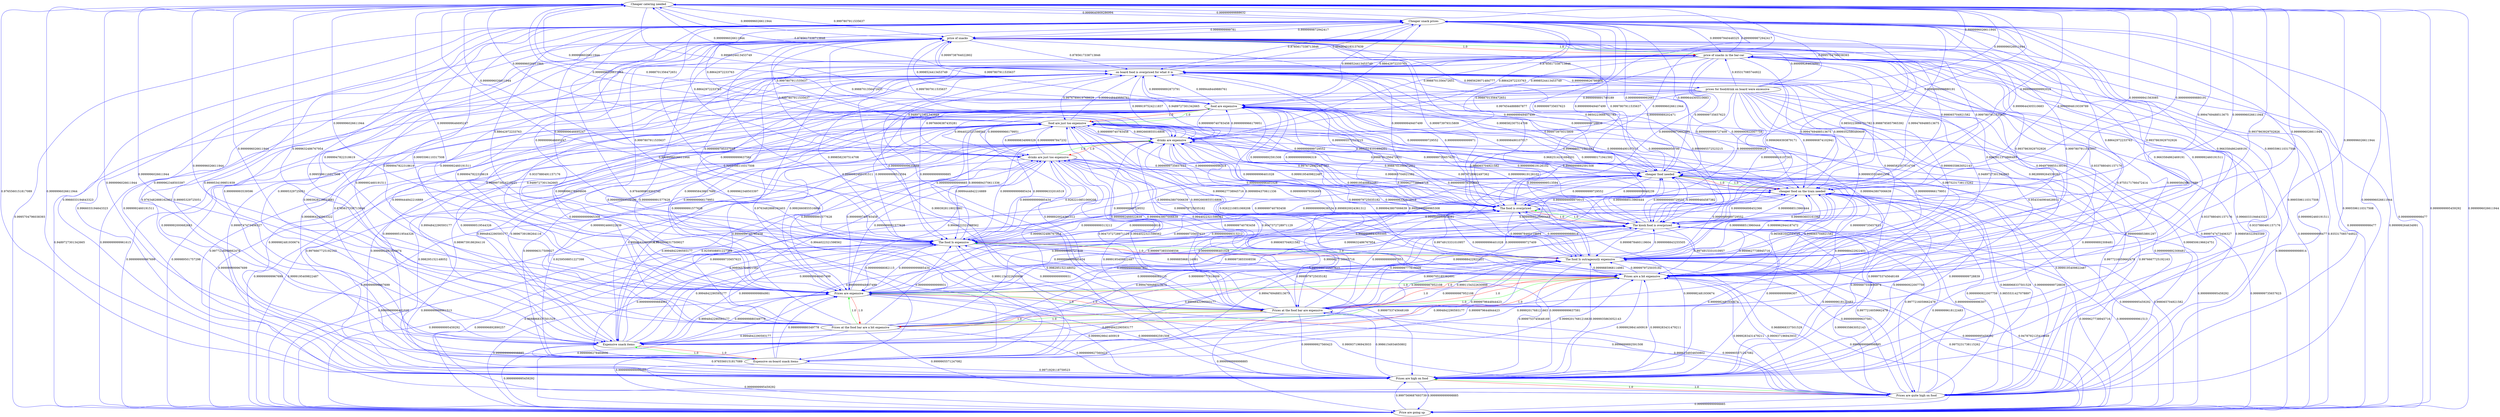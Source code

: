 digraph rawGraph {
"Cheaper catering needed";"Cheaper snack prices";"Expensive on-board snack items";"Expensive snack items";"Price are going up";"Prices are quite high on food";"Prices are high on food";"Prices at the food bar are a bit expensive";"Prices at the food bar are expensive";"Prices are expensive";"Prices are a bit expensive";"The food Is outrageously expensive";"The food Is expensive";"The kiosk food is overpriced";"The food is overpriced";"cheaper food on the train needed";"cheaper food needed";"drinks are just too expensive";"drinks are expensive";"food are just too expensive";"food are expensive";"on board food is overpriced for what it is";"price of snacks in the bar-car";"price of snacks";"prices for food/drink on board were excessive";"Cheaper catering needed" -> "Cheaper snack prices" [label=0.9999640909286994] [color=blue]
"Cheaper snack prices" -> "Cheaper catering needed" [label=0.999999999888632] [color=blue]
"Expensive on-board snack items" -> "Expensive snack items" [label=1.0] [color=green]
"Expensive snack items" -> "Expensive on-board snack items" [label=1.0] [color=red]
"Cheaper snack prices" -> "Expensive on-board snack items" [label=0.9764089819303742] [color=blue]
"Cheaper snack prices" -> "Expensive snack items" [label=0.9999534199851939] [color=blue]
"Expensive on-board snack items" -> "Cheaper catering needed" [label=0.9999996026611944] [color=blue]
"Expensive on-board snack items" -> "Cheaper snack prices" [label=0.9999962348503397] [color=blue]
"Expensive snack items" -> "Cheaper catering needed" [label=0.9999996026611944] [color=blue]
"Expensive snack items" -> "Cheaper snack prices" [label=0.9999962348503397] [color=blue]
"Cheaper catering needed" -> "Price are going up" [label=0.9999999995459292] [color=blue]
"Cheaper snack prices" -> "Price are going up" [label=0.999999999998477] [color=blue]
"Expensive on-board snack items" -> "Price are going up" [label=0.9999999995459292] [color=blue]
"Expensive snack items" -> "Price are going up" [label=0.9999999995459292] [color=blue]
"Price are going up" -> "Cheaper catering needed" [label=0.9999996026611944] [color=blue]
"Price are going up" -> "Cheaper snack prices" [label=0.9995704796038393] [color=blue]
"Prices are quite high on food" -> "Prices are high on food" [label=1.0] [color=green]
"Prices are high on food" -> "Prices are quite high on food" [label=1.0] [color=red]
"Cheaper catering needed" -> "Prices are high on food" [label=0.9765560151817089] [color=blue]
"Cheaper snack prices" -> "Prices are high on food" [label=0.9966033194643323] [color=blue]
"Expensive on-board snack items" -> "Prices are high on food" [label=0.9971929118759523] [color=blue]
"Expensive snack items" -> "Prices are high on food" [label=0.9765560151817089] [color=blue]
"Price are going up" -> "Prices are high on food" [label=0.9997569687693739] [color=blue]
"Prices are quite high on food" -> "Cheaper catering needed" [label=0.9999996026611944] [color=blue]
"Prices are quite high on food" -> "Cheaper snack prices" [label=0.9995596110317508] [color=blue]
"Prices are quite high on food" -> "Price are going up" [label=0.9999999999998885] [color=blue]
"Prices are high on food" -> "Cheaper catering needed" [label=0.9999996026611944] [color=blue]
"Prices are high on food" -> "Cheaper snack prices" [label=0.9995596110317508] [color=blue]
"Prices are high on food" -> "Price are going up" [label=0.9999999999998885] [color=blue]
"Prices at the food bar are a bit expensive" -> "Prices at the food bar are expensive" [label=1.0] [color=green]
"Prices at the food bar are expensive" -> "Prices are expensive" [label=1.0] [color=green]
"Prices at the food bar are a bit expensive" -> "Prices are a bit expensive" [label=1.0] [color=green]
"Prices are a bit expensive" -> "Prices are expensive" [label=1.0] [color=green]
"Prices at the food bar are a bit expensive" -> "Prices are expensive" [label=1.0] [color=green]
"Prices at the food bar are expensive" -> "Prices at the food bar are a bit expensive" [label=1.0] [color=red]
"Prices at the food bar are expensive" -> "Prices are a bit expensive" [label=1.0] [color=red]
"Prices are expensive" -> "Prices at the food bar are a bit expensive" [label=1.0] [color=red]
"Prices are expensive" -> "Prices at the food bar are expensive" [label=1.0] [color=red]
"Prices are expensive" -> "Prices are a bit expensive" [label=1.0] [color=red]
"Prices are a bit expensive" -> "Prices at the food bar are a bit expensive" [label=1.0] [color=red]
"Prices are a bit expensive" -> "Prices at the food bar are expensive" [label=1.0] [color=red]
"Cheaper catering needed" -> "Prices are expensive" [label=0.9999632486767954] [color=blue]
"Cheaper snack prices" -> "Prices are expensive" [label=0.9999947822318619] [color=blue]
"Cheaper snack prices" -> "Prices are a bit expensive" [label=0.9663584862469191] [color=blue]
"Expensive on-board snack items" -> "Prices are expensive" [label=0.9999999880349778] [color=blue]
"Expensive on-board snack items" -> "Prices are a bit expensive" [label=0.9999201768121663] [color=blue]
"Expensive snack items" -> "Prices are expensive" [label=0.9999999880349778] [color=blue]
"Expensive snack items" -> "Prices are a bit expensive" [label=0.9999201768121663] [color=blue]
"Price are going up" -> "Prices are expensive" [label=0.9999996278464606] [color=blue]
"Price are going up" -> "Prices are a bit expensive" [label=0.9975231738115262] [color=blue]
"Prices are quite high on food" -> "Prices at the food bar are expensive" [label=0.9986154934650802] [color=blue]
"Prices are quite high on food" -> "Prices are expensive" [label=0.9999999892591508] [color=blue]
"Prices are quite high on food" -> "Prices are a bit expensive" [label=0.9999283431479211] [color=blue]
"Prices are high on food" -> "Prices at the food bar are expensive" [label=0.9986154934650802] [color=blue]
"Prices are high on food" -> "Prices are expensive" [label=0.9999999892591508] [color=blue]
"Prices are high on food" -> "Prices are a bit expensive" [label=0.9999283431479211] [color=blue]
"Prices at the food bar are a bit expensive" -> "Cheaper catering needed" [label=0.9999996026611944] [color=blue]
"Prices at the food bar are a bit expensive" -> "Cheaper snack prices" [label=0.9995596110317508] [color=blue]
"Prices at the food bar are a bit expensive" -> "Expensive snack items" [label=0.9994842290593177] [color=blue]
"Prices at the food bar are a bit expensive" -> "Price are going up" [label=0.9999999999998885] [color=blue]
"Prices at the food bar are a bit expensive" -> "Prices are quite high on food" [label=0.9999905571247082] [color=blue]
"Prices at the food bar are a bit expensive" -> "Prices are high on food" [label=0.9999999927560423] [color=blue]
"Prices at the food bar are expensive" -> "Cheaper catering needed" [label=0.9999996026611944] [color=blue]
"Prices at the food bar are expensive" -> "Cheaper snack prices" [label=0.9995596110317508] [color=blue]
"Prices at the food bar are expensive" -> "Expensive snack items" [label=0.9994842290593177] [color=blue]
"Prices at the food bar are expensive" -> "Price are going up" [label=0.9999999999998885] [color=blue]
"Prices at the food bar are expensive" -> "Prices are quite high on food" [label=0.9999905571247082] [color=blue]
"Prices at the food bar are expensive" -> "Prices are high on food" [label=0.9999999927560423] [color=blue]
"Prices are expensive" -> "Cheaper catering needed" [label=0.9999996026611944] [color=blue]
"Prices are expensive" -> "Cheaper snack prices" [label=0.9995596110317508] [color=blue]
"Prices are expensive" -> "Expensive snack items" [label=0.9994842290593177] [color=blue]
"Prices are expensive" -> "Price are going up" [label=0.9999999999998885] [color=blue]
"Prices are expensive" -> "Prices are quite high on food" [label=0.990937196943933] [color=blue]
"Prices are expensive" -> "Prices are high on food" [label=0.9999929841400919] [color=blue]
"Prices are a bit expensive" -> "Cheaper catering needed" [label=0.9999996026611944] [color=blue]
"Prices are a bit expensive" -> "Cheaper snack prices" [label=0.9995596110317508] [color=blue]
"Prices are a bit expensive" -> "Expensive snack items" [label=0.9994842290593177] [color=blue]
"Prices are a bit expensive" -> "Price are going up" [label=0.9999999999998885] [color=blue]
"Prices are a bit expensive" -> "Prices are quite high on food" [label=0.990937196943933] [color=blue]
"Prices are a bit expensive" -> "Prices are high on food" [label=0.9999929841400919] [color=blue]
"The food Is outrageously expensive" -> "The food Is expensive" [label=1.0] [color=green]
"The food Is expensive" -> "The food Is outrageously expensive" [label=1.0] [color=red]
"Cheaper catering needed" -> "The food Is outrageously expensive" [label=0.9937863929702926] [color=blue]
"Cheaper catering needed" -> "The food Is expensive" [label=0.9999999646695247] [color=blue]
"Cheaper snack prices" -> "The food Is outrageously expensive" [label=0.9937863929702926] [color=blue]
"Cheaper snack prices" -> "The food Is expensive" [label=0.9999999646695247] [color=blue]
"Expensive on-board snack items" -> "The food Is outrageously expensive" [label=0.9999979644844423] [color=blue]
"Expensive on-board snack items" -> "The food Is expensive" [label=0.9999999999884981] [color=blue]
"Expensive snack items" -> "The food Is outrageously expensive" [label=0.9999979644844423] [color=blue]
"Expensive snack items" -> "The food Is expensive" [label=0.9999999999884981] [color=blue]
"Price are going up" -> "The food Is outrageously expensive" [label=0.9478792125419849] [color=blue]
"Price are going up" -> "The food Is expensive" [label=0.9999996892890257] [color=blue]
"Prices are quite high on food" -> "The food Is outrageously expensive" [label=0.9999935863052143] [color=blue]
"Prices are quite high on food" -> "The food Is expensive" [label=0.9999999999637581] [color=blue]
"Prices are high on food" -> "The food Is outrageously expensive" [label=0.9999935863052143] [color=blue]
"Prices are high on food" -> "The food Is expensive" [label=0.9999999999637581] [color=blue]
"Prices at the food bar are a bit expensive" -> "The food Is outrageously expensive" [label=0.9999999987952108] [color=blue]
"Prices at the food bar are a bit expensive" -> "The food Is expensive" [label=0.9999999999999931] [color=blue]
"Prices at the food bar are expensive" -> "The food Is outrageously expensive" [label=0.9999999987952108] [color=blue]
"Prices at the food bar are expensive" -> "The food Is expensive" [label=0.9999999999999931] [color=blue]
"Prices are expensive" -> "The food Is outrageously expensive" [label=0.9999979725035182] [color=blue]
"Prices are expensive" -> "The food Is expensive" [label=0.9999999999885434] [color=blue]
"Prices are a bit expensive" -> "The food Is outrageously expensive" [label=0.9999979725035182] [color=blue]
"Prices are a bit expensive" -> "The food Is expensive" [label=0.9999999999885434] [color=blue]
"The food Is outrageously expensive" -> "Cheaper catering needed" [label=0.9999996026611944] [color=blue]
"The food Is outrageously expensive" -> "Cheaper snack prices" [label=0.88642972233763] [color=blue]
"The food Is outrageously expensive" -> "Expensive snack items" [label=0.9994842290593177] [color=blue]
"The food Is outrageously expensive" -> "Price are going up" [label=0.9999999995459292] [color=blue]
"The food Is outrageously expensive" -> "Prices are quite high on food" [label=0.9688968337501529] [color=blue]
"The food Is outrageously expensive" -> "Prices are high on food" [label=0.9999753745648169] [color=blue]
"The food Is outrageously expensive" -> "Prices at the food bar are expensive" [label=0.9991154322630998] [color=blue]
"The food Is outrageously expensive" -> "Prices are expensive" [label=0.999999988082115] [color=blue]
"The food Is outrageously expensive" -> "Prices are a bit expensive" [label=0.9999885968114981] [color=blue]
"The food Is expensive" -> "Cheaper catering needed" [label=0.9999996026611944] [color=blue]
"The food Is expensive" -> "Cheaper snack prices" [label=0.88642972233763] [color=blue]
"The food Is expensive" -> "Expensive snack items" [label=0.9994842290593177] [color=blue]
"The food Is expensive" -> "Price are going up" [label=0.9999999995459292] [color=blue]
"The food Is expensive" -> "Prices are quite high on food" [label=0.9688968337501529] [color=blue]
"The food Is expensive" -> "Prices are high on food" [label=0.9999753745648169] [color=blue]
"The food Is expensive" -> "Prices at the food bar are expensive" [label=0.9991154322630998] [color=blue]
"The food Is expensive" -> "Prices are expensive" [label=0.999999988082115] [color=blue]
"The food Is expensive" -> "Prices are a bit expensive" [label=0.9999885968114981] [color=blue]
"The kiosk food is overpriced" -> "The food is overpriced" [label=1.0] [color=green]
"The food is overpriced" -> "The kiosk food is overpriced" [label=1.0] [color=red]
"Cheaper catering needed" -> "The kiosk food is overpriced" [label=0.9994769488513675] [color=blue]
"Cheaper catering needed" -> "The food is overpriced" [label=0.9999999949407499] [color=blue]
"Cheaper snack prices" -> "The kiosk food is overpriced" [label=0.9994769488513675] [color=blue]
"Cheaper snack prices" -> "The food is overpriced" [label=0.9999999949407499] [color=blue]
"Expensive on-board snack items" -> "The kiosk food is overpriced" [label=0.9994769488513675] [color=blue]
"Expensive on-board snack items" -> "The food is overpriced" [label=0.9999999949407499] [color=blue]
"Expensive snack items" -> "The kiosk food is overpriced" [label=0.9994769488513675] [color=blue]
"Expensive snack items" -> "The food is overpriced" [label=0.9999999949407499] [color=blue]
"Price are going up" -> "The kiosk food is overpriced" [label=0.9999627738945716] [color=blue]
"Price are going up" -> "The food is overpriced" [label=0.9999999996401028] [color=blue]
"Prices are quite high on food" -> "The kiosk food is overpriced" [label=0.9999999618122483] [color=blue]
"Prices are quite high on food" -> "The food is overpriced" [label=0.9999999999996307] [color=blue]
"Prices are high on food" -> "The kiosk food is overpriced" [label=0.9999999618122483] [color=blue]
"Prices are high on food" -> "The food is overpriced" [label=0.9999999999996307] [color=blue]
"Prices at the food bar are a bit expensive" -> "The kiosk food is overpriced" [label=0.9999999777618009] [color=blue]
"Prices at the food bar are a bit expensive" -> "The food is overpriced" [label=0.9999999999997851] [color=blue]
"Prices at the food bar are expensive" -> "The kiosk food is overpriced" [label=0.9999999777618009] [color=blue]
"Prices at the food bar are expensive" -> "The food is overpriced" [label=0.9999999999997851] [color=blue]
"Prices are expensive" -> "The kiosk food is overpriced" [label=0.9999627738945716] [color=blue]
"Prices are expensive" -> "The food is overpriced" [label=0.9999999996401028] [color=blue]
"Prices are a bit expensive" -> "The kiosk food is overpriced" [label=0.9999627738945716] [color=blue]
"Prices are a bit expensive" -> "The food is overpriced" [label=0.9999999996401028] [color=blue]
"The food Is outrageously expensive" -> "The kiosk food is overpriced" [label=0.9999998843255505] [color=blue]
"The food Is outrageously expensive" -> "The food is overpriced" [label=0.9999999999988818] [color=blue]
"The food Is expensive" -> "The kiosk food is overpriced" [label=0.9999998843255505] [color=blue]
"The food Is expensive" -> "The food is overpriced" [label=0.9999999999988818] [color=blue]
"The kiosk food is overpriced" -> "Cheaper catering needed" [label=0.9999996026611944] [color=blue]
"The kiosk food is overpriced" -> "Cheaper snack prices" [label=0.9850223666751782] [color=blue]
"The kiosk food is overpriced" -> "Price are going up" [label=0.9999999999961513] [color=blue]
"The kiosk food is overpriced" -> "Prices are quite high on food" [label=0.9977216059662478] [color=blue]
"The kiosk food is overpriced" -> "Prices are high on food" [label=0.9999982481930674] [color=blue]
"The kiosk food is overpriced" -> "Prices are expensive" [label=0.9999973855508556] [color=blue]
"The kiosk food is overpriced" -> "Prices are a bit expensive" [label=0.9974915331010957] [color=blue]
"The kiosk food is overpriced" -> "The food Is outrageously expensive" [label=0.9999878460119604] [color=blue]
"The kiosk food is overpriced" -> "The food Is expensive" [label=0.9999999999313212] [color=blue]
"The food is overpriced" -> "Cheaper catering needed" [label=0.9999996026611944] [color=blue]
"The food is overpriced" -> "Cheaper snack prices" [label=0.9850223666751782] [color=blue]
"The food is overpriced" -> "Price are going up" [label=0.9999999999961513] [color=blue]
"The food is overpriced" -> "Prices are quite high on food" [label=0.9977216059662478] [color=blue]
"The food is overpriced" -> "Prices are high on food" [label=0.9999982481930674] [color=blue]
"The food is overpriced" -> "Prices are expensive" [label=0.9999973855508556] [color=blue]
"The food is overpriced" -> "Prices are a bit expensive" [label=0.9974915331010957] [color=blue]
"The food is overpriced" -> "The food Is outrageously expensive" [label=0.9999878460119604] [color=blue]
"The food is overpriced" -> "The food Is expensive" [label=0.9999999999313212] [color=blue]
"cheaper food on the train needed" -> "cheaper food needed" [label=1.0] [color=green]
"cheaper food needed" -> "cheaper food on the train needed" [label=1.0] [color=red]
"Cheaper catering needed" -> "cheaper food on the train needed" [label=0.999999941563085] [color=blue]
"Cheaper catering needed" -> "cheaper food needed" [label=0.9999999999992029] [color=blue]
"Cheaper snack prices" -> "cheaper food on the train needed" [label=0.9999994619339789] [color=blue]
"Cheaper snack prices" -> "cheaper food needed" [label=0.999999999992661] [color=blue]
"Expensive on-board snack items" -> "cheaper food on the train needed" [label=0.9990705185382691] [color=blue]
"Expensive on-board snack items" -> "cheaper food needed" [label=0.9999999735657623] [color=blue]
"Expensive snack items" -> "cheaper food on the train needed" [label=0.998065704921582] [color=blue]
"Expensive snack items" -> "cheaper food needed" [label=0.9999999735657623] [color=blue]
"Price are going up" -> "cheaper food on the train needed" [label=0.998065704921582] [color=blue]
"Price are going up" -> "cheaper food needed" [label=0.9999999735657623] [color=blue]
"Prices are quite high on food" -> "cheaper food on the train needed" [label=0.9999990922007759] [color=blue]
"Prices are quite high on food" -> "cheaper food needed" [label=0.9999999999728839] [color=blue]
"Prices are high on food" -> "cheaper food on the train needed" [label=0.9999990922007759] [color=blue]
"Prices are high on food" -> "cheaper food needed" [label=0.9999999999728839] [color=blue]
"Prices at the food bar are a bit expensive" -> "cheaper food on the train needed" [label=0.9999988422922401] [color=blue]
"Prices at the food bar are a bit expensive" -> "cheaper food needed" [label=0.9999999999727409] [color=blue]
"Prices at the food bar are expensive" -> "cheaper food on the train needed" [label=0.9999988422922401] [color=blue]
"Prices at the food bar are expensive" -> "cheaper food needed" [label=0.9999999999727409] [color=blue]
"Prices are expensive" -> "cheaper food on the train needed" [label=0.998065704921582] [color=blue]
"Prices are expensive" -> "cheaper food needed" [label=0.9999999735657623] [color=blue]
"Prices are a bit expensive" -> "cheaper food on the train needed" [label=0.998065704921582] [color=blue]
"Prices are a bit expensive" -> "cheaper food needed" [label=0.9999999735657623] [color=blue]
"The food Is outrageously expensive" -> "cheaper food on the train needed" [label=0.9999988513960444] [color=blue]
"The food Is outrageously expensive" -> "cheaper food needed" [label=0.9999999999729552] [color=blue]
"The food Is expensive" -> "cheaper food on the train needed" [label=0.9999988513960444] [color=blue]
"The food Is expensive" -> "cheaper food needed" [label=0.9999999999729552] [color=blue]
"The kiosk food is overpriced" -> "cheaper food on the train needed" [label=0.9999988513960444] [color=blue]
"The kiosk food is overpriced" -> "cheaper food needed" [label=0.9999999999729552] [color=blue]
"The food is overpriced" -> "cheaper food on the train needed" [label=0.9999988513960444] [color=blue]
"The food is overpriced" -> "cheaper food needed" [label=0.9999999999729552] [color=blue]
"cheaper food on the train needed" -> "Cheaper catering needed" [label=0.9999999999880191] [color=blue]
"cheaper food on the train needed" -> "Cheaper snack prices" [label=0.9999644305510683] [color=blue]
"cheaper food on the train needed" -> "Price are going up" [label=0.9999999995459292] [color=blue]
"cheaper food on the train needed" -> "Prices are quite high on food" [label=0.9855531427078897] [color=blue]
"cheaper food on the train needed" -> "Prices are high on food" [label=0.9999887550896874] [color=blue]
"cheaper food on the train needed" -> "Prices are expensive" [label=0.9999632486767954] [color=blue]
"cheaper food on the train needed" -> "Prices are a bit expensive" [label=0.965681642043795] [color=blue]
"cheaper food on the train needed" -> "The food Is outrageously expensive" [label=0.9999962944187472] [color=blue]
"cheaper food on the train needed" -> "The food Is expensive" [label=0.999999999979061] [color=blue]
"cheaper food on the train needed" -> "The kiosk food is overpriced" [label=0.9999996898452366] [color=blue]
"cheaper food on the train needed" -> "The food is overpriced" [label=0.9999999999970015] [color=blue]
"cheaper food needed" -> "Cheaper catering needed" [label=0.9999999999880191] [color=blue]
"cheaper food needed" -> "Cheaper snack prices" [label=0.9999644305510683] [color=blue]
"cheaper food needed" -> "Price are going up" [label=0.9999999995459292] [color=blue]
"cheaper food needed" -> "Prices are quite high on food" [label=0.9688968337501529] [color=blue]
"cheaper food needed" -> "Prices are high on food" [label=0.9999753745648169] [color=blue]
"cheaper food needed" -> "Prices are expensive" [label=0.9999632486767954] [color=blue]
"cheaper food needed" -> "The food Is outrageously expensive" [label=0.999993603161062] [color=blue]
"cheaper food needed" -> "The food Is expensive" [label=0.9999999999638534] [color=blue]
"cheaper food needed" -> "The kiosk food is overpriced" [label=0.999999464587382] [color=blue]
"cheaper food needed" -> "The food is overpriced" [label=0.9999999999948239] [color=blue]
"drinks are just too expensive" -> "drinks are expensive" [label=1.0] [color=green]
"drinks are expensive" -> "drinks are just too expensive" [label=1.0] [color=red]
"Cheaper catering needed" -> "drinks are expensive" [label=0.9988701356472651] [color=blue]
"Cheaper snack prices" -> "drinks are expensive" [label=0.9988701356472651] [color=blue]
"Expensive on-board snack items" -> "drinks are just too expensive" [label=0.9259508851227398] [color=blue]
"Expensive on-board snack items" -> "drinks are expensive" [label=0.9999996317509027] [color=blue]
"Expensive snack items" -> "drinks are just too expensive" [label=0.9259508851227398] [color=blue]
"Expensive snack items" -> "drinks are expensive" [label=0.9999996317509027] [color=blue]
"Price are going up" -> "drinks are expensive" [label=0.9999195409822487] [color=blue]
"Prices are quite high on food" -> "drinks are expensive" [label=0.9999195409822487] [color=blue]
"Prices are high on food" -> "drinks are expensive" [label=0.9999195409822487] [color=blue]
"Prices at the food bar are a bit expensive" -> "drinks are just too expensive" [label=0.9944022321598562] [color=blue]
"Prices at the food bar are a bit expensive" -> "drinks are expensive" [label=0.9999999740783458] [color=blue]
"Prices at the food bar are expensive" -> "drinks are just too expensive" [label=0.9944022321598562] [color=blue]
"Prices at the food bar are expensive" -> "drinks are expensive" [label=0.9999999740783458] [color=blue]
"Prices are expensive" -> "drinks are just too expensive" [label=0.9944022321598562] [color=blue]
"Prices are expensive" -> "drinks are expensive" [label=0.9999999740783458] [color=blue]
"Prices are a bit expensive" -> "drinks are just too expensive" [label=0.9944022321598562] [color=blue]
"Prices are a bit expensive" -> "drinks are expensive" [label=0.9999999740783458] [color=blue]
"The food Is outrageously expensive" -> "drinks are just too expensive" [label=0.9262210851069208] [color=blue]
"The food Is outrageously expensive" -> "drinks are expensive" [label=0.9999996332016519] [color=blue]
"The food Is expensive" -> "drinks are just too expensive" [label=0.9262210851069208] [color=blue]
"The food Is expensive" -> "drinks are expensive" [label=0.9999996332016519] [color=blue]
"The kiosk food is overpriced" -> "drinks are expensive" [label=0.9999195409822487] [color=blue]
"The food is overpriced" -> "drinks are expensive" [label=0.9999195409822487] [color=blue]
"cheaper food on the train needed" -> "drinks are expensive" [label=0.9988701356472651] [color=blue]
"cheaper food needed" -> "drinks are expensive" [label=0.9988701356472651] [color=blue]
"drinks are just too expensive" -> "Cheaper catering needed" [label=0.9999996026611944] [color=blue]
"drinks are just too expensive" -> "Cheaper snack prices" [label=0.88642972233763] [color=blue]
"drinks are just too expensive" -> "Expensive snack items" [label=0.9994842290593177] [color=blue]
"drinks are just too expensive" -> "Price are going up" [label=0.999999999967699] [color=blue]
"drinks are just too expensive" -> "Prices are high on food" [label=0.998295152148052] [color=blue]
"drinks are just too expensive" -> "Prices at the food bar are expensive" [label=0.9047372728971129] [color=blue]
"drinks are just too expensive" -> "Prices are expensive" [label=0.9999999991577628] [color=blue]
"drinks are just too expensive" -> "Prices are a bit expensive" [label=0.9999943807006639] [color=blue]
"drinks are just too expensive" -> "The food Is outrageously expensive" [label=0.9999979725035182] [color=blue]
"drinks are just too expensive" -> "The food Is expensive" [label=0.9999999999885434] [color=blue]
"drinks are just too expensive" -> "The kiosk food is overpriced" [label=0.9999627738945716] [color=blue]
"drinks are just too expensive" -> "The food is overpriced" [label=0.9999999996401028] [color=blue]
"drinks are just too expensive" -> "cheaper food on the train needed" [label=0.998065704921582] [color=blue]
"drinks are just too expensive" -> "cheaper food needed" [label=0.9999999735657623] [color=blue]
"drinks are expensive" -> "Cheaper catering needed" [label=0.9999996026611944] [color=blue]
"drinks are expensive" -> "Cheaper snack prices" [label=0.88642972233763] [color=blue]
"drinks are expensive" -> "Expensive snack items" [label=0.9994842290593177] [color=blue]
"drinks are expensive" -> "Price are going up" [label=0.999999999967699] [color=blue]
"drinks are expensive" -> "Prices are high on food" [label=0.998295152148052] [color=blue]
"drinks are expensive" -> "Prices at the food bar are expensive" [label=0.9047372728971129] [color=blue]
"drinks are expensive" -> "Prices are expensive" [label=0.9999999991577628] [color=blue]
"drinks are expensive" -> "Prices are a bit expensive" [label=0.9999943807006639] [color=blue]
"drinks are expensive" -> "The food Is outrageously expensive" [label=0.9999979725035182] [color=blue]
"drinks are expensive" -> "The food Is expensive" [label=0.9999999999885434] [color=blue]
"drinks are expensive" -> "The kiosk food is overpriced" [label=0.9999627738945716] [color=blue]
"drinks are expensive" -> "The food is overpriced" [label=0.9999999996401028] [color=blue]
"drinks are expensive" -> "cheaper food on the train needed" [label=0.998065704921582] [color=blue]
"drinks are expensive" -> "cheaper food needed" [label=0.9999999735657623] [color=blue]
"food are just too expensive" -> "food are expensive" [label=1.0] [color=green]
"food are expensive" -> "food are just too expensive" [label=1.0] [color=red]
"Cheaper catering needed" -> "food are expensive" [label=0.9998524413453749] [color=blue]
"Cheaper snack prices" -> "food are expensive" [label=0.9998524413453749] [color=blue]
"Expensive on-board snack items" -> "food are just too expensive" [label=0.9896739186264116] [color=blue]
"Expensive on-board snack items" -> "food are expensive" [label=0.9999999519544326] [color=blue]
"Expensive snack items" -> "food are just too expensive" [label=0.9896739186264116] [color=blue]
"Expensive snack items" -> "food are expensive" [label=0.9999999519544326] [color=blue]
"Price are going up" -> "food are expensive" [label=0.999989501757298] [color=blue]
"Prices are quite high on food" -> "food are just too expensive" [label=0.9976667725192163] [color=blue]
"Prices are quite high on food" -> "food are expensive" [label=0.9999999892308481] [color=blue]
"Prices are high on food" -> "food are just too expensive" [label=0.9976667725192163] [color=blue]
"Prices are high on food" -> "food are expensive" [label=0.9999999892308481] [color=blue]
"Prices at the food bar are a bit expensive" -> "food are just too expensive" [label=0.9999992466022839] [color=blue]
"Prices at the food bar are a bit expensive" -> "food are expensive" [label=0.9999999999965308] [color=blue]
"Prices at the food bar are expensive" -> "food are just too expensive" [label=0.9999992466022839] [color=blue]
"Prices at the food bar are expensive" -> "food are expensive" [label=0.9999999999965308] [color=blue]
"Prices are expensive" -> "food are just too expensive" [label=0.9992660855516806] [color=blue]
"Prices are expensive" -> "food are expensive" [label=0.9999999966179951] [color=blue]
"Prices are a bit expensive" -> "food are just too expensive" [label=0.9992660855516806] [color=blue]
"Prices are a bit expensive" -> "food are expensive" [label=0.9999999966179951] [color=blue]
"The food Is outrageously expensive" -> "food are just too expensive" [label=0.9999894370611336] [color=blue]
"The food Is outrageously expensive" -> "food are expensive" [label=0.9999999999513594] [color=blue]
"The food Is expensive" -> "food are just too expensive" [label=0.9999894370611336] [color=blue]
"The food Is expensive" -> "food are expensive" [label=0.9999999999513594] [color=blue]
"The kiosk food is overpriced" -> "food are just too expensive" [label=0.9976728902497362] [color=blue]
"The kiosk food is overpriced" -> "food are expensive" [label=0.9999999892591508] [color=blue]
"The food is overpriced" -> "food are just too expensive" [label=0.9976728902497362] [color=blue]
"The food is overpriced" -> "food are expensive" [label=0.9999999892591508] [color=blue]
"cheaper food on the train needed" -> "food are just too expensive" [label=0.9682514101694201] [color=blue]
"cheaper food on the train needed" -> "food are expensive" [label=0.9999998490107017] [color=blue]
"cheaper food needed" -> "food are just too expensive" [label=0.9682514101694201] [color=blue]
"cheaper food needed" -> "food are expensive" [label=0.9999998490107017] [color=blue]
"drinks are just too expensive" -> "food are just too expensive" [label=0.999999997847232] [color=blue]
"drinks are just too expensive" -> "food are expensive" [label=0.9999999966179951] [color=blue]
"drinks are expensive" -> "food are just too expensive" [label=0.9992660855516806] [color=blue]
"drinks are expensive" -> "food are expensive" [label=0.9999999966179951] [color=blue]
"food are just too expensive" -> "Cheaper catering needed" [label=0.9999996026611944] [color=blue]
"food are just too expensive" -> "Cheaper snack prices" [label=0.88642972233763] [color=blue]
"food are just too expensive" -> "Expensive snack items" [label=0.9994842290593177] [color=blue]
"food are just too expensive" -> "Price are going up" [label=0.999999999967699] [color=blue]
"food are just too expensive" -> "Prices are quite high on food" [label=0.9977216059662478] [color=blue]
"food are just too expensive" -> "Prices are high on food" [label=0.9999982481930674] [color=blue]
"food are just too expensive" -> "Prices at the food bar are expensive" [label=0.9998920024361312] [color=blue]
"food are just too expensive" -> "Prices are expensive" [label=0.9999999991577628] [color=blue]
"food are just too expensive" -> "Prices are a bit expensive" [label=0.9999943807006639] [color=blue]
"food are just too expensive" -> "The food Is outrageously expensive" [label=0.9999999979392693] [color=blue]
"food are just too expensive" -> "The food Is expensive" [label=0.9999999999999885] [color=blue]
"food are just too expensive" -> "The kiosk food is overpriced" [label=0.9999999619126102] [color=blue]
"food are just too expensive" -> "The food is overpriced" [label=0.9999999999996319] [color=blue]
"food are just too expensive" -> "cheaper food on the train needed" [label=0.9999980171941592] [color=blue]
"food are just too expensive" -> "cheaper food needed" [label=0.9999999999729552] [color=blue]
"food are just too expensive" -> "drinks are just too expensive" [label=0.9999999834999329] [color=blue]
"food are just too expensive" -> "drinks are expensive" [label=0.9999999740783458] [color=blue]
"food are expensive" -> "Cheaper catering needed" [label=0.9999996026611944] [color=blue]
"food are expensive" -> "Cheaper snack prices" [label=0.88642972233763] [color=blue]
"food are expensive" -> "Expensive snack items" [label=0.9994842290593177] [color=blue]
"food are expensive" -> "Price are going up" [label=0.999999999967699] [color=blue]
"food are expensive" -> "Prices are quite high on food" [label=0.9977216059662478] [color=blue]
"food are expensive" -> "Prices are high on food" [label=0.9999982481930674] [color=blue]
"food are expensive" -> "Prices at the food bar are expensive" [label=0.9998920024361312] [color=blue]
"food are expensive" -> "Prices are expensive" [label=0.9999999991577628] [color=blue]
"food are expensive" -> "Prices are a bit expensive" [label=0.9999943807006639] [color=blue]
"food are expensive" -> "The food Is outrageously expensive" [label=0.9999999979392693] [color=blue]
"food are expensive" -> "The food Is expensive" [label=0.9999999999999885] [color=blue]
"food are expensive" -> "The kiosk food is overpriced" [label=0.9999999619126102] [color=blue]
"food are expensive" -> "The food is overpriced" [label=0.9999999999996319] [color=blue]
"food are expensive" -> "cheaper food on the train needed" [label=0.9999980171941592] [color=blue]
"food are expensive" -> "cheaper food needed" [label=0.9999999999729552] [color=blue]
"food are expensive" -> "drinks are just too expensive" [label=0.9944022321598562] [color=blue]
"food are expensive" -> "drinks are expensive" [label=0.9999999740783458] [color=blue]
"Cheaper catering needed" -> "on board food is overpriced for what it is" [label=0.8785617338713846] [color=blue]
"Cheaper snack prices" -> "on board food is overpriced for what it is" [label=0.8785617338713846] [color=blue]
"Expensive on-board snack items" -> "on board food is overpriced for what it is" [label=0.9998964245963322] [color=blue]
"Expensive snack items" -> "on board food is overpriced for what it is" [label=0.8785617338713846] [color=blue]
"Price are going up" -> "on board food is overpriced for what it is" [label=0.9489727301342665] [color=blue]
"Prices are quite high on food" -> "on board food is overpriced for what it is" [label=0.9999747473406327] [color=blue]
"Prices are high on food" -> "on board food is overpriced for what it is" [label=0.9999747473406327] [color=blue]
"Prices at the food bar are a bit expensive" -> "on board food is overpriced for what it is" [label=0.9999444842216889] [color=blue]
"Prices at the food bar are expensive" -> "on board food is overpriced for what it is" [label=0.9999444842216889] [color=blue]
"Prices are expensive" -> "on board food is overpriced for what it is" [label=0.9489727301342665] [color=blue]
"Prices are a bit expensive" -> "on board food is overpriced for what it is" [label=0.9489727301342665] [color=blue]
"The food Is outrageously expensive" -> "on board food is overpriced for what it is" [label=0.9998582307514708] [color=blue]
"The food Is expensive" -> "on board food is overpriced for what it is" [label=0.9998582307514708] [color=blue]
"The kiosk food is overpriced" -> "on board food is overpriced for what it is" [label=0.9999995572523215] [color=blue]
"The food is overpriced" -> "on board food is overpriced for what it is" [label=0.9999995572523215] [color=blue]
"cheaper food on the train needed" -> "on board food is overpriced for what it is" [label=0.9999352586480609] [color=blue]
"cheaper food needed" -> "on board food is overpriced for what it is" [label=0.9998582307514708] [color=blue]
"drinks are just too expensive" -> "on board food is overpriced for what it is" [label=0.9489727301342665] [color=blue]
"drinks are expensive" -> "on board food is overpriced for what it is" [label=0.9489727301342665] [color=blue]
"food are just too expensive" -> "on board food is overpriced for what it is" [label=0.9999448449880761] [color=blue]
"food are expensive" -> "on board food is overpriced for what it is" [label=0.9999448449880761] [color=blue]
"on board food is overpriced for what it is" -> "Cheaper catering needed" [label=0.9999996026611944] [color=blue]
"on board food is overpriced for what it is" -> "Cheaper snack prices" [label=0.9849640183137639] [color=blue]
"on board food is overpriced for what it is" -> "Price are going up" [label=0.9999999999961615] [color=blue]
"on board food is overpriced for what it is" -> "Prices are quite high on food" [label=0.998958322945589] [color=blue]
"on board food is overpriced for what it is" -> "Prices are high on food" [label=0.9999992000682683] [color=blue]
"on board food is overpriced for what it is" -> "Prices are expensive" [label=0.9999973924219221] [color=blue]
"on board food is overpriced for what it is" -> "Prices are a bit expensive" [label=0.9828999264539282] [color=blue]
"on board food is overpriced for what it is" -> "The food Is outrageously expensive" [label=0.9999935863052143] [color=blue]
"on board food is overpriced for what it is" -> "The food Is expensive" [label=0.9999999999637581] [color=blue]
"on board food is overpriced for what it is" -> "The kiosk food is overpriced" [label=0.9999999996950799] [color=blue]
"on board food is overpriced for what it is" -> "The food is overpriced" [label=0.9999999999999971] [color=blue]
"on board food is overpriced for what it is" -> "cheaper food on the train needed" [label=0.9999990922007759] [color=blue]
"on board food is overpriced for what it is" -> "cheaper food needed" [label=0.9999999999728839] [color=blue]
"on board food is overpriced for what it is" -> "drinks are expensive" [label=0.9999197524211837] [color=blue]
"on board food is overpriced for what it is" -> "food are just too expensive" [label=0.9976789919768629] [color=blue]
"on board food is overpriced for what it is" -> "food are expensive" [label=0.9999999892873791] [color=blue]
"price of snacks in the bar-car" -> "price of snacks" [label=1.0] [color=green]
"price of snacks" -> "price of snacks in the bar-car" [label=1.0] [color=red]
"Cheaper catering needed" -> "price of snacks" [label=0.9997807911535637] [color=blue]
"Cheaper snack prices" -> "price of snacks in the bar-car" [label=0.999997940448325] [color=blue]
"Cheaper snack prices" -> "price of snacks" [label=0.9999999999781] [color=blue]
"Expensive on-board snack items" -> "price of snacks in the bar-car" [label=0.9993928118023881] [color=blue]
"Expensive on-board snack items" -> "price of snacks" [label=0.999999993539596] [color=blue]
"Expensive snack items" -> "price of snacks in the bar-car" [label=0.9993928118023881] [color=blue]
"Expensive snack items" -> "price of snacks" [label=0.999999993539596] [color=blue]
"Price are going up" -> "price of snacks in the bar-car" [label=0.935317085744922] [color=blue]
"Price are going up" -> "price of snacks" [label=0.999999264634991] [color=blue]
"Prices are quite high on food" -> "price of snacks in the bar-car" [label=0.9337880491157176] [color=blue]
"Prices are quite high on food" -> "price of snacks" [label=0.9999992460191511] [color=blue]
"Prices are high on food" -> "price of snacks in the bar-car" [label=0.9337880491157176] [color=blue]
"Prices are high on food" -> "price of snacks" [label=0.9999992460191511] [color=blue]
"Prices at the food bar are a bit expensive" -> "price of snacks in the bar-car" [label=0.9999958438617689] [color=blue]
"Prices at the food bar are a bit expensive" -> "price of snacks" [label=0.9999992460191511] [color=blue]
"Prices at the food bar are expensive" -> "price of snacks in the bar-car" [label=0.9999958438617689] [color=blue]
"Prices at the food bar are expensive" -> "price of snacks" [label=0.9999992460191511] [color=blue]
"Prices are expensive" -> "price of snacks in the bar-car" [label=0.9337880491157176] [color=blue]
"Prices are expensive" -> "price of snacks" [label=0.9999992460191511] [color=blue]
"Prices are a bit expensive" -> "price of snacks in the bar-car" [label=0.9337880491157176] [color=blue]
"Prices are a bit expensive" -> "price of snacks" [label=0.9999992460191511] [color=blue]
"The food Is outrageously expensive" -> "price of snacks" [label=0.9997807911535637] [color=blue]
"The food Is expensive" -> "price of snacks" [label=0.9997807911535637] [color=blue]
"The kiosk food is overpriced" -> "price of snacks" [label=0.999973979315809] [color=blue]
"The food is overpriced" -> "price of snacks" [label=0.999973979315809] [color=blue]
"cheaper food on the train needed" -> "price of snacks" [label=0.9997807911535637] [color=blue]
"cheaper food needed" -> "price of snacks" [label=0.9997807911535637] [color=blue]
"drinks are just too expensive" -> "price of snacks" [label=0.9997807911535637] [color=blue]
"drinks are expensive" -> "price of snacks" [label=0.9997807911535637] [color=blue]
"food are just too expensive" -> "price of snacks" [label=0.9997807911535637] [color=blue]
"food are expensive" -> "price of snacks" [label=0.9997807911535637] [color=blue]
"on board food is overpriced for what it is" -> "price of snacks" [label=0.9999738764022802] [color=blue]
"price of snacks in the bar-car" -> "Cheaper catering needed" [label=0.9999996026611944] [color=blue]
"price of snacks in the bar-car" -> "Cheaper snack prices" [label=0.9999999872942417] [color=blue]
"price of snacks in the bar-car" -> "Expensive on-board snack items" [label=0.9763482888162403] [color=blue]
"price of snacks in the bar-car" -> "Expensive snack items" [label=0.99995329725051] [color=blue]
"price of snacks in the bar-car" -> "Price are going up" [label=0.999999999998477] [color=blue]
"price of snacks in the bar-car" -> "Prices are high on food" [label=0.9966033194643323] [color=blue]
"price of snacks in the bar-car" -> "Prices at the food bar are expensive" [label=0.9755171766472414] [color=blue]
"price of snacks in the bar-car" -> "Prices are expensive" [label=0.9999947822318619] [color=blue]
"price of snacks in the bar-car" -> "Prices are a bit expensive" [label=0.9949799855139101] [color=blue]
"price of snacks in the bar-car" -> "The food Is outrageously expensive" [label=0.9963911373866493] [color=blue]
"price of snacks in the bar-car" -> "The food Is expensive" [label=0.9999999795337045] [color=blue]
"price of snacks in the bar-car" -> "The kiosk food is overpriced" [label=0.9996969393879171] [color=blue]
"price of snacks in the bar-car" -> "The food is overpriced" [label=0.9999999970692695] [color=blue]
"price of snacks in the bar-car" -> "cheaper food on the train needed" [label=0.9988785857965392] [color=blue]
"price of snacks in the bar-car" -> "cheaper food needed" [label=0.9999999735657623] [color=blue]
"price of snacks in the bar-car" -> "drinks are expensive" [label=0.9988701356472651] [color=blue]
"price of snacks in the bar-car" -> "food are expensive" [label=0.9998524413453749] [color=blue]
"price of snacks in the bar-car" -> "on board food is overpriced for what it is" [label=0.8785617338713846] [color=blue]
"price of snacks" -> "Cheaper catering needed" [label=0.9999996026611944] [color=blue]
"price of snacks" -> "Cheaper snack prices" [label=0.9999999872942417] [color=blue]
"price of snacks" -> "Expensive on-board snack items" [label=0.9763482888162403] [color=blue]
"price of snacks" -> "Expensive snack items" [label=0.99995329725051] [color=blue]
"price of snacks" -> "Price are going up" [label=0.999999999998477] [color=blue]
"price of snacks" -> "Prices are high on food" [label=0.9966033194643323] [color=blue]
"price of snacks" -> "Prices are expensive" [label=0.9999947822318619] [color=blue]
"price of snacks" -> "Prices are a bit expensive" [label=0.9663584862469191] [color=blue]
"price of snacks" -> "The food Is outrageously expensive" [label=0.9937863929702926] [color=blue]
"price of snacks" -> "The food Is expensive" [label=0.9999999646695247] [color=blue]
"price of snacks" -> "The kiosk food is overpriced" [label=0.9994769488513675] [color=blue]
"price of snacks" -> "The food is overpriced" [label=0.9999999949407499] [color=blue]
"price of snacks" -> "cheaper food on the train needed" [label=0.998065704921582] [color=blue]
"price of snacks" -> "cheaper food needed" [label=0.9999999735657623] [color=blue]
"price of snacks" -> "drinks are expensive" [label=0.9988701356472651] [color=blue]
"price of snacks" -> "food are expensive" [label=0.9998524413453749] [color=blue]
"price of snacks" -> "on board food is overpriced for what it is" [label=0.8785617338713846] [color=blue]
"on board food is overpriced for what it is" -> "prices for food/drink on board were excessive" [label=0.9985629071484777] [color=blue]
"prices for food/drink on board were excessive" -> "Cheaper catering needed" [label=0.9999996026611944] [color=blue]
"prices for food/drink on board were excessive" -> "Cheaper snack prices" [label=0.9995704796038393] [color=blue]
"prices for food/drink on board were excessive" -> "Price are going up" [label=0.9999999999998914] [color=blue]
"prices for food/drink on board were excessive" -> "Prices are quite high on food" [label=0.9998506196624751] [color=blue]
"prices for food/drink on board were excessive" -> "Prices are high on food" [label=0.9999998853891297] [color=blue]
"prices for food/drink on board were excessive" -> "Prices at the food bar are expensive" [label=0.9543340904628911] [color=blue]
"prices for food/drink on board were excessive" -> "Prices are expensive" [label=0.9999996278464606] [color=blue]
"prices for food/drink on board were excessive" -> "Prices are a bit expensive" [label=0.9975231738115262] [color=blue]
"prices for food/drink on board were excessive" -> "The food Is outrageously expensive" [label=0.9999935524601559] [color=blue]
"prices for food/drink on board were excessive" -> "The food Is expensive" [label=0.9999999999635669] [color=blue]
"prices for food/drink on board were excessive" -> "The kiosk food is overpriced" [label=0.9999999616107301] [color=blue]
"prices for food/drink on board were excessive" -> "The food is overpriced" [label=0.999999999999629] [color=blue]
"prices for food/drink on board were excessive" -> "cheaper food on the train needed" [label=0.9999990874102941] [color=blue]
"prices for food/drink on board were excessive" -> "cheaper food needed" [label=0.9999999999727409] [color=blue]
"prices for food/drink on board were excessive" -> "drinks are just too expensive" [label=0.9976606387435281] [color=blue]
"prices for food/drink on board were excessive" -> "drinks are expensive" [label=0.999999989202471] [color=blue]
"prices for food/drink on board were excessive" -> "food are just too expensive" [label=0.9976544888807877] [color=blue]
"prices for food/drink on board were excessive" -> "food are expensive" [label=0.9999999891740189] [color=blue]
"prices for food/drink on board were excessive" -> "on board food is overpriced for what it is" [label=0.9999999826786808] [color=blue]
"prices for food/drink on board were excessive" -> "price of snacks in the bar-car" [label=0.935317085744922] [color=blue]
"prices for food/drink on board were excessive" -> "price of snacks" [label=0.999999264634991] [color=blue]
}